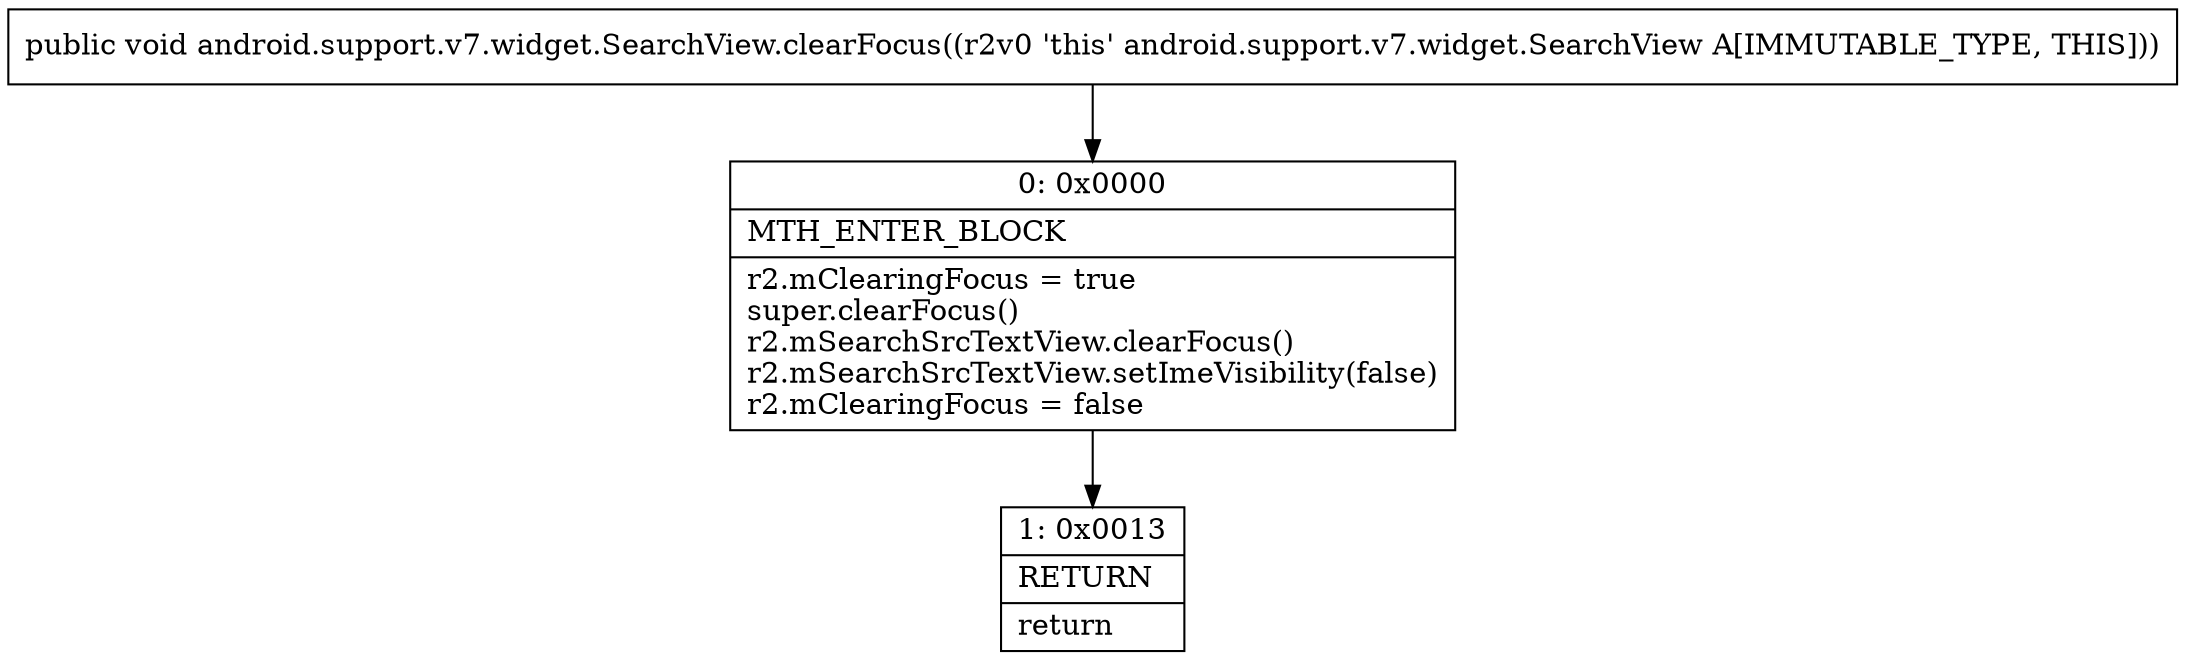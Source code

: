 digraph "CFG forandroid.support.v7.widget.SearchView.clearFocus()V" {
Node_0 [shape=record,label="{0\:\ 0x0000|MTH_ENTER_BLOCK\l|r2.mClearingFocus = true\lsuper.clearFocus()\lr2.mSearchSrcTextView.clearFocus()\lr2.mSearchSrcTextView.setImeVisibility(false)\lr2.mClearingFocus = false\l}"];
Node_1 [shape=record,label="{1\:\ 0x0013|RETURN\l|return\l}"];
MethodNode[shape=record,label="{public void android.support.v7.widget.SearchView.clearFocus((r2v0 'this' android.support.v7.widget.SearchView A[IMMUTABLE_TYPE, THIS])) }"];
MethodNode -> Node_0;
Node_0 -> Node_1;
}

